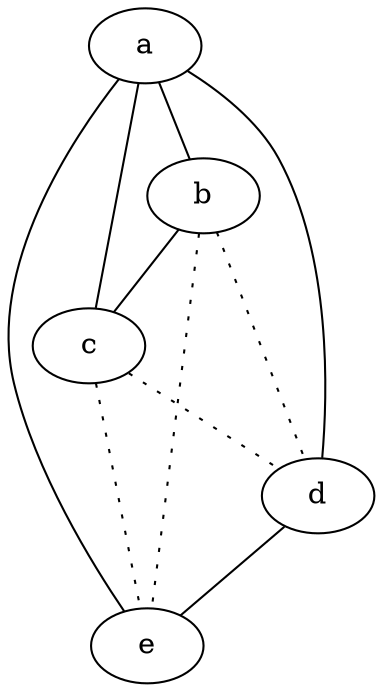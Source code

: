 graph {
a -- b;
a -- c;
a -- d;
a -- e;
b -- c;
b -- d [style=dotted];
b -- e [style=dotted];
c -- d [style=dotted];
c -- e [style=dotted];
d -- e;
}

